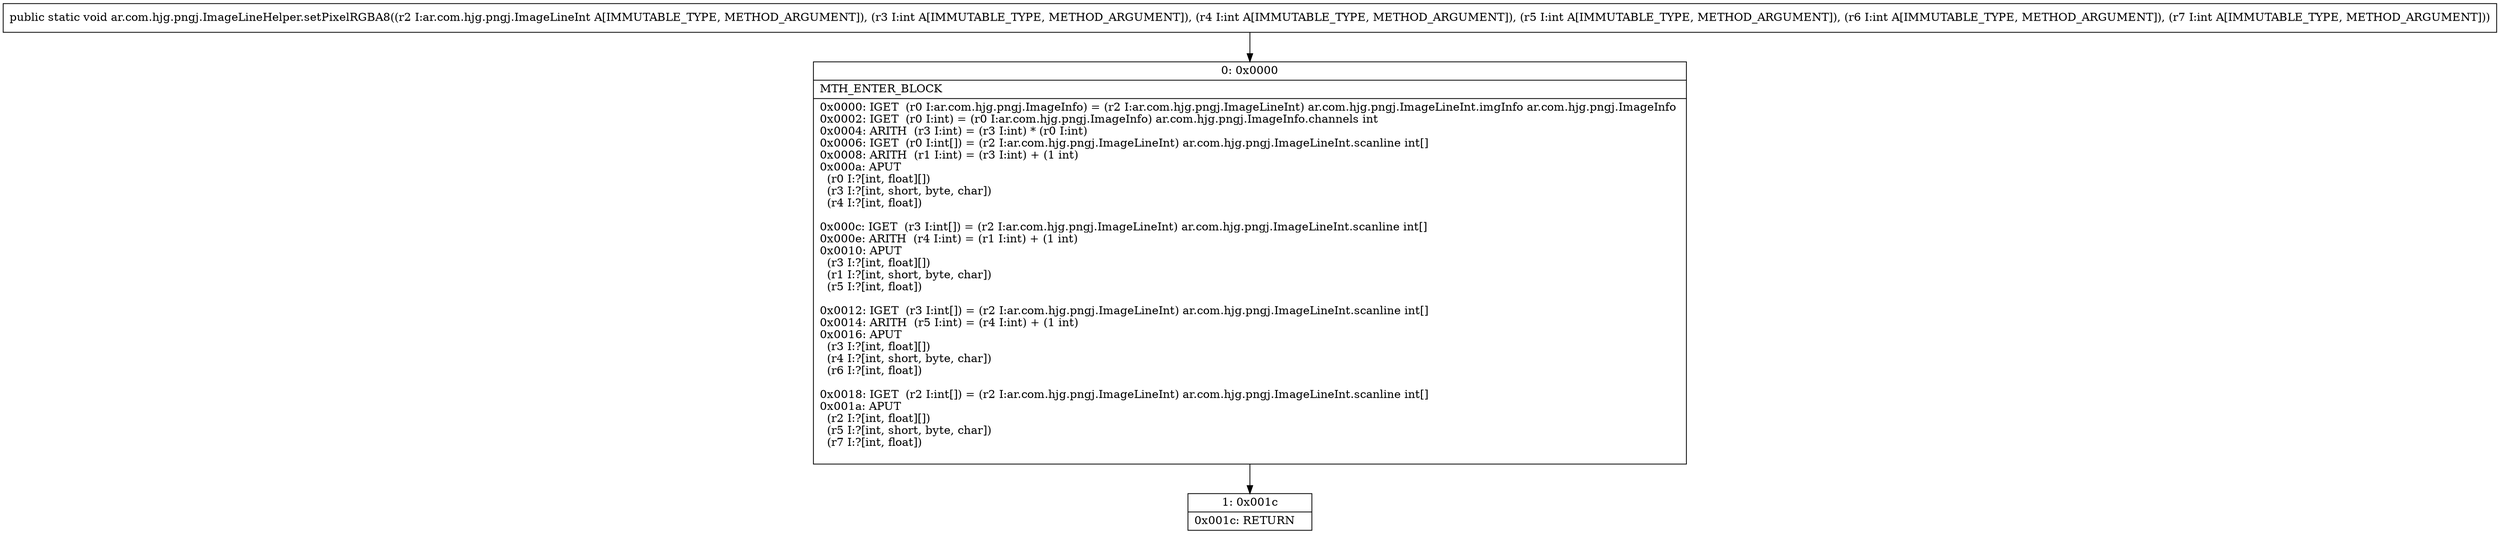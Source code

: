 digraph "CFG forar.com.hjg.pngj.ImageLineHelper.setPixelRGBA8(Lar\/com\/hjg\/pngj\/ImageLineInt;IIIII)V" {
Node_0 [shape=record,label="{0\:\ 0x0000|MTH_ENTER_BLOCK\l|0x0000: IGET  (r0 I:ar.com.hjg.pngj.ImageInfo) = (r2 I:ar.com.hjg.pngj.ImageLineInt) ar.com.hjg.pngj.ImageLineInt.imgInfo ar.com.hjg.pngj.ImageInfo \l0x0002: IGET  (r0 I:int) = (r0 I:ar.com.hjg.pngj.ImageInfo) ar.com.hjg.pngj.ImageInfo.channels int \l0x0004: ARITH  (r3 I:int) = (r3 I:int) * (r0 I:int) \l0x0006: IGET  (r0 I:int[]) = (r2 I:ar.com.hjg.pngj.ImageLineInt) ar.com.hjg.pngj.ImageLineInt.scanline int[] \l0x0008: ARITH  (r1 I:int) = (r3 I:int) + (1 int) \l0x000a: APUT  \l  (r0 I:?[int, float][])\l  (r3 I:?[int, short, byte, char])\l  (r4 I:?[int, float])\l \l0x000c: IGET  (r3 I:int[]) = (r2 I:ar.com.hjg.pngj.ImageLineInt) ar.com.hjg.pngj.ImageLineInt.scanline int[] \l0x000e: ARITH  (r4 I:int) = (r1 I:int) + (1 int) \l0x0010: APUT  \l  (r3 I:?[int, float][])\l  (r1 I:?[int, short, byte, char])\l  (r5 I:?[int, float])\l \l0x0012: IGET  (r3 I:int[]) = (r2 I:ar.com.hjg.pngj.ImageLineInt) ar.com.hjg.pngj.ImageLineInt.scanline int[] \l0x0014: ARITH  (r5 I:int) = (r4 I:int) + (1 int) \l0x0016: APUT  \l  (r3 I:?[int, float][])\l  (r4 I:?[int, short, byte, char])\l  (r6 I:?[int, float])\l \l0x0018: IGET  (r2 I:int[]) = (r2 I:ar.com.hjg.pngj.ImageLineInt) ar.com.hjg.pngj.ImageLineInt.scanline int[] \l0x001a: APUT  \l  (r2 I:?[int, float][])\l  (r5 I:?[int, short, byte, char])\l  (r7 I:?[int, float])\l \l}"];
Node_1 [shape=record,label="{1\:\ 0x001c|0x001c: RETURN   \l}"];
MethodNode[shape=record,label="{public static void ar.com.hjg.pngj.ImageLineHelper.setPixelRGBA8((r2 I:ar.com.hjg.pngj.ImageLineInt A[IMMUTABLE_TYPE, METHOD_ARGUMENT]), (r3 I:int A[IMMUTABLE_TYPE, METHOD_ARGUMENT]), (r4 I:int A[IMMUTABLE_TYPE, METHOD_ARGUMENT]), (r5 I:int A[IMMUTABLE_TYPE, METHOD_ARGUMENT]), (r6 I:int A[IMMUTABLE_TYPE, METHOD_ARGUMENT]), (r7 I:int A[IMMUTABLE_TYPE, METHOD_ARGUMENT])) }"];
MethodNode -> Node_0;
Node_0 -> Node_1;
}

